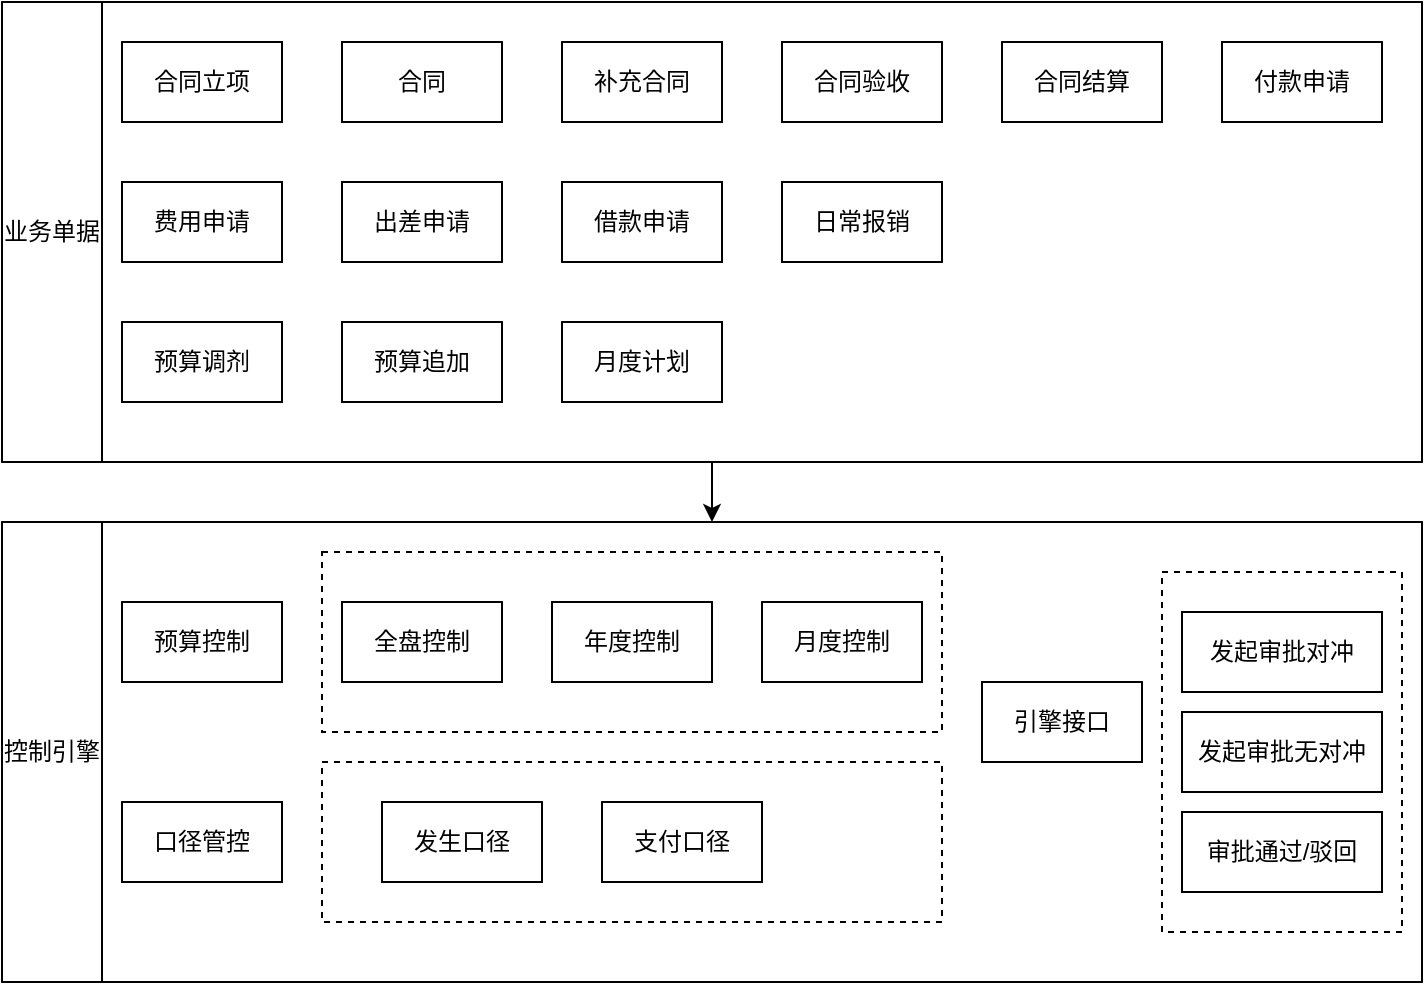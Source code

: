<mxfile version="17.2.0" type="github">
  <diagram id="AD9NcxBlqvP_TzNcRdTW" name="Page-1">
    <mxGraphModel dx="1018" dy="690" grid="1" gridSize="10" guides="1" tooltips="1" connect="1" arrows="1" fold="1" page="1" pageScale="1" pageWidth="827" pageHeight="1169" math="0" shadow="0">
      <root>
        <mxCell id="0" />
        <mxCell id="1" parent="0" />
        <mxCell id="tpseUle6IPLXpmietJof-24" style="edgeStyle=orthogonalEdgeStyle;rounded=0;orthogonalLoop=1;jettySize=auto;html=1;" edge="1" parent="1" source="SQZDWl5lXgqloxnIGq3_-1" target="tpseUle6IPLXpmietJof-3">
          <mxGeometry relative="1" as="geometry" />
        </mxCell>
        <mxCell id="SQZDWl5lXgqloxnIGq3_-1" value="" style="rounded=0;whiteSpace=wrap;html=1;" parent="1" vertex="1">
          <mxGeometry x="20" y="60" width="710" height="230" as="geometry" />
        </mxCell>
        <mxCell id="SQZDWl5lXgqloxnIGq3_-2" value="业务单据" style="rounded=0;whiteSpace=wrap;html=1;" parent="1" vertex="1">
          <mxGeometry x="20" y="60" width="50" height="230" as="geometry" />
        </mxCell>
        <mxCell id="SQZDWl5lXgqloxnIGq3_-3" value="合同立项" style="rounded=0;whiteSpace=wrap;html=1;" parent="1" vertex="1">
          <mxGeometry x="80" y="80" width="80" height="40" as="geometry" />
        </mxCell>
        <mxCell id="SQZDWl5lXgqloxnIGq3_-4" value="合同" style="rounded=0;whiteSpace=wrap;html=1;" parent="1" vertex="1">
          <mxGeometry x="190" y="80" width="80" height="40" as="geometry" />
        </mxCell>
        <mxCell id="SQZDWl5lXgqloxnIGq3_-5" value="补充合同&lt;span style=&quot;color: rgba(0 , 0 , 0 , 0) ; font-family: monospace ; font-size: 0px&quot;&gt;%3CmxGraphModel%3E%3Croot%3E%3CmxCell%20id%3D%220%22%2F%3E%3CmxCell%20id%3D%221%22%20parent%3D%220%22%2F%3E%3CmxCell%20id%3D%222%22%20value%3D%22%E5%90%88%E5%90%8C%22%20style%3D%22rounded%3D0%3BwhiteSpace%3Dwrap%3Bhtml%3D1%3B%22%20vertex%3D%221%22%20parent%3D%221%22%3E%3CmxGeometry%20x%3D%22190%22%20y%3D%2280%22%20width%3D%2280%22%20height%3D%2240%22%20as%3D%22geometry%22%2F%3E%3C%2FmxCell%3E%3C%2Froot%3E%3C%2FmxGraphModel%3E&lt;/span&gt;" style="rounded=0;whiteSpace=wrap;html=1;" parent="1" vertex="1">
          <mxGeometry x="300" y="80" width="80" height="40" as="geometry" />
        </mxCell>
        <mxCell id="SQZDWl5lXgqloxnIGq3_-6" value="合同验收" style="rounded=0;whiteSpace=wrap;html=1;" parent="1" vertex="1">
          <mxGeometry x="410" y="80" width="80" height="40" as="geometry" />
        </mxCell>
        <mxCell id="SQZDWl5lXgqloxnIGq3_-7" value="合同结算" style="rounded=0;whiteSpace=wrap;html=1;" parent="1" vertex="1">
          <mxGeometry x="520" y="80" width="80" height="40" as="geometry" />
        </mxCell>
        <mxCell id="SQZDWl5lXgqloxnIGq3_-8" value="付款申请" style="rounded=0;whiteSpace=wrap;html=1;" parent="1" vertex="1">
          <mxGeometry x="630" y="80" width="80" height="40" as="geometry" />
        </mxCell>
        <mxCell id="SQZDWl5lXgqloxnIGq3_-9" value="预算调剂" style="rounded=0;whiteSpace=wrap;html=1;" parent="1" vertex="1">
          <mxGeometry x="80" y="220" width="80" height="40" as="geometry" />
        </mxCell>
        <mxCell id="SQZDWl5lXgqloxnIGq3_-10" value="日常报销" style="rounded=0;whiteSpace=wrap;html=1;" parent="1" vertex="1">
          <mxGeometry x="410" y="150" width="80" height="40" as="geometry" />
        </mxCell>
        <mxCell id="SQZDWl5lXgqloxnIGq3_-11" value="借款申请" style="rounded=0;whiteSpace=wrap;html=1;" parent="1" vertex="1">
          <mxGeometry x="300" y="150" width="80" height="40" as="geometry" />
        </mxCell>
        <mxCell id="SQZDWl5lXgqloxnIGq3_-12" value="出差申请" style="rounded=0;whiteSpace=wrap;html=1;" parent="1" vertex="1">
          <mxGeometry x="190" y="150" width="80" height="40" as="geometry" />
        </mxCell>
        <mxCell id="SQZDWl5lXgqloxnIGq3_-13" value="费用申请" style="rounded=0;whiteSpace=wrap;html=1;" parent="1" vertex="1">
          <mxGeometry x="80" y="150" width="80" height="40" as="geometry" />
        </mxCell>
        <mxCell id="tpseUle6IPLXpmietJof-1" value="预算追加" style="rounded=0;whiteSpace=wrap;html=1;" vertex="1" parent="1">
          <mxGeometry x="190" y="220" width="80" height="40" as="geometry" />
        </mxCell>
        <mxCell id="tpseUle6IPLXpmietJof-2" value="月度计划" style="rounded=0;whiteSpace=wrap;html=1;" vertex="1" parent="1">
          <mxGeometry x="300" y="220" width="80" height="40" as="geometry" />
        </mxCell>
        <mxCell id="tpseUle6IPLXpmietJof-3" value="" style="rounded=0;whiteSpace=wrap;html=1;" vertex="1" parent="1">
          <mxGeometry x="20" y="320" width="710" height="230" as="geometry" />
        </mxCell>
        <mxCell id="tpseUle6IPLXpmietJof-4" value="控制引擎" style="rounded=0;whiteSpace=wrap;html=1;" vertex="1" parent="1">
          <mxGeometry x="20" y="320" width="50" height="230" as="geometry" />
        </mxCell>
        <mxCell id="tpseUle6IPLXpmietJof-5" value="预算控制" style="rounded=0;whiteSpace=wrap;html=1;" vertex="1" parent="1">
          <mxGeometry x="80" y="360" width="80" height="40" as="geometry" />
        </mxCell>
        <mxCell id="tpseUle6IPLXpmietJof-11" value="口径管控" style="rounded=0;whiteSpace=wrap;html=1;" vertex="1" parent="1">
          <mxGeometry x="80" y="460" width="80" height="40" as="geometry" />
        </mxCell>
        <mxCell id="tpseUle6IPLXpmietJof-18" value="" style="rounded=0;whiteSpace=wrap;html=1;dashed=1;" vertex="1" parent="1">
          <mxGeometry x="180" y="440" width="310" height="80" as="geometry" />
        </mxCell>
        <mxCell id="tpseUle6IPLXpmietJof-13" value="支付口径" style="rounded=0;whiteSpace=wrap;html=1;" vertex="1" parent="1">
          <mxGeometry x="320" y="460" width="80" height="40" as="geometry" />
        </mxCell>
        <mxCell id="tpseUle6IPLXpmietJof-14" value="发生口径" style="rounded=0;whiteSpace=wrap;html=1;" vertex="1" parent="1">
          <mxGeometry x="210" y="460" width="80" height="40" as="geometry" />
        </mxCell>
        <mxCell id="tpseUle6IPLXpmietJof-19" value="" style="rounded=0;whiteSpace=wrap;html=1;dashed=1;" vertex="1" parent="1">
          <mxGeometry x="180" y="335" width="310" height="90" as="geometry" />
        </mxCell>
        <mxCell id="tpseUle6IPLXpmietJof-6" value="全盘控制" style="rounded=0;whiteSpace=wrap;html=1;" vertex="1" parent="1">
          <mxGeometry x="190" y="360" width="80" height="40" as="geometry" />
        </mxCell>
        <mxCell id="tpseUle6IPLXpmietJof-7" value="年度控制" style="rounded=0;whiteSpace=wrap;html=1;" vertex="1" parent="1">
          <mxGeometry x="295" y="360" width="80" height="40" as="geometry" />
        </mxCell>
        <mxCell id="tpseUle6IPLXpmietJof-22" value="" style="rounded=0;whiteSpace=wrap;html=1;dashed=1;" vertex="1" parent="1">
          <mxGeometry x="600" y="345" width="120" height="180" as="geometry" />
        </mxCell>
        <mxCell id="tpseUle6IPLXpmietJof-8" value="月度控制" style="rounded=0;whiteSpace=wrap;html=1;" vertex="1" parent="1">
          <mxGeometry x="400" y="360" width="80" height="40" as="geometry" />
        </mxCell>
        <mxCell id="tpseUle6IPLXpmietJof-20" value="审批通过/驳回" style="rounded=0;whiteSpace=wrap;html=1;" vertex="1" parent="1">
          <mxGeometry x="610" y="465" width="100" height="40" as="geometry" />
        </mxCell>
        <mxCell id="tpseUle6IPLXpmietJof-21" value="引擎接口" style="rounded=0;whiteSpace=wrap;html=1;" vertex="1" parent="1">
          <mxGeometry x="510" y="400" width="80" height="40" as="geometry" />
        </mxCell>
        <mxCell id="tpseUle6IPLXpmietJof-9" value="发起审批无对冲" style="rounded=0;whiteSpace=wrap;html=1;" vertex="1" parent="1">
          <mxGeometry x="610" y="415" width="100" height="40" as="geometry" />
        </mxCell>
        <mxCell id="tpseUle6IPLXpmietJof-10" value="发起审批对冲" style="rounded=0;whiteSpace=wrap;html=1;" vertex="1" parent="1">
          <mxGeometry x="610" y="365" width="100" height="40" as="geometry" />
        </mxCell>
      </root>
    </mxGraphModel>
  </diagram>
</mxfile>
